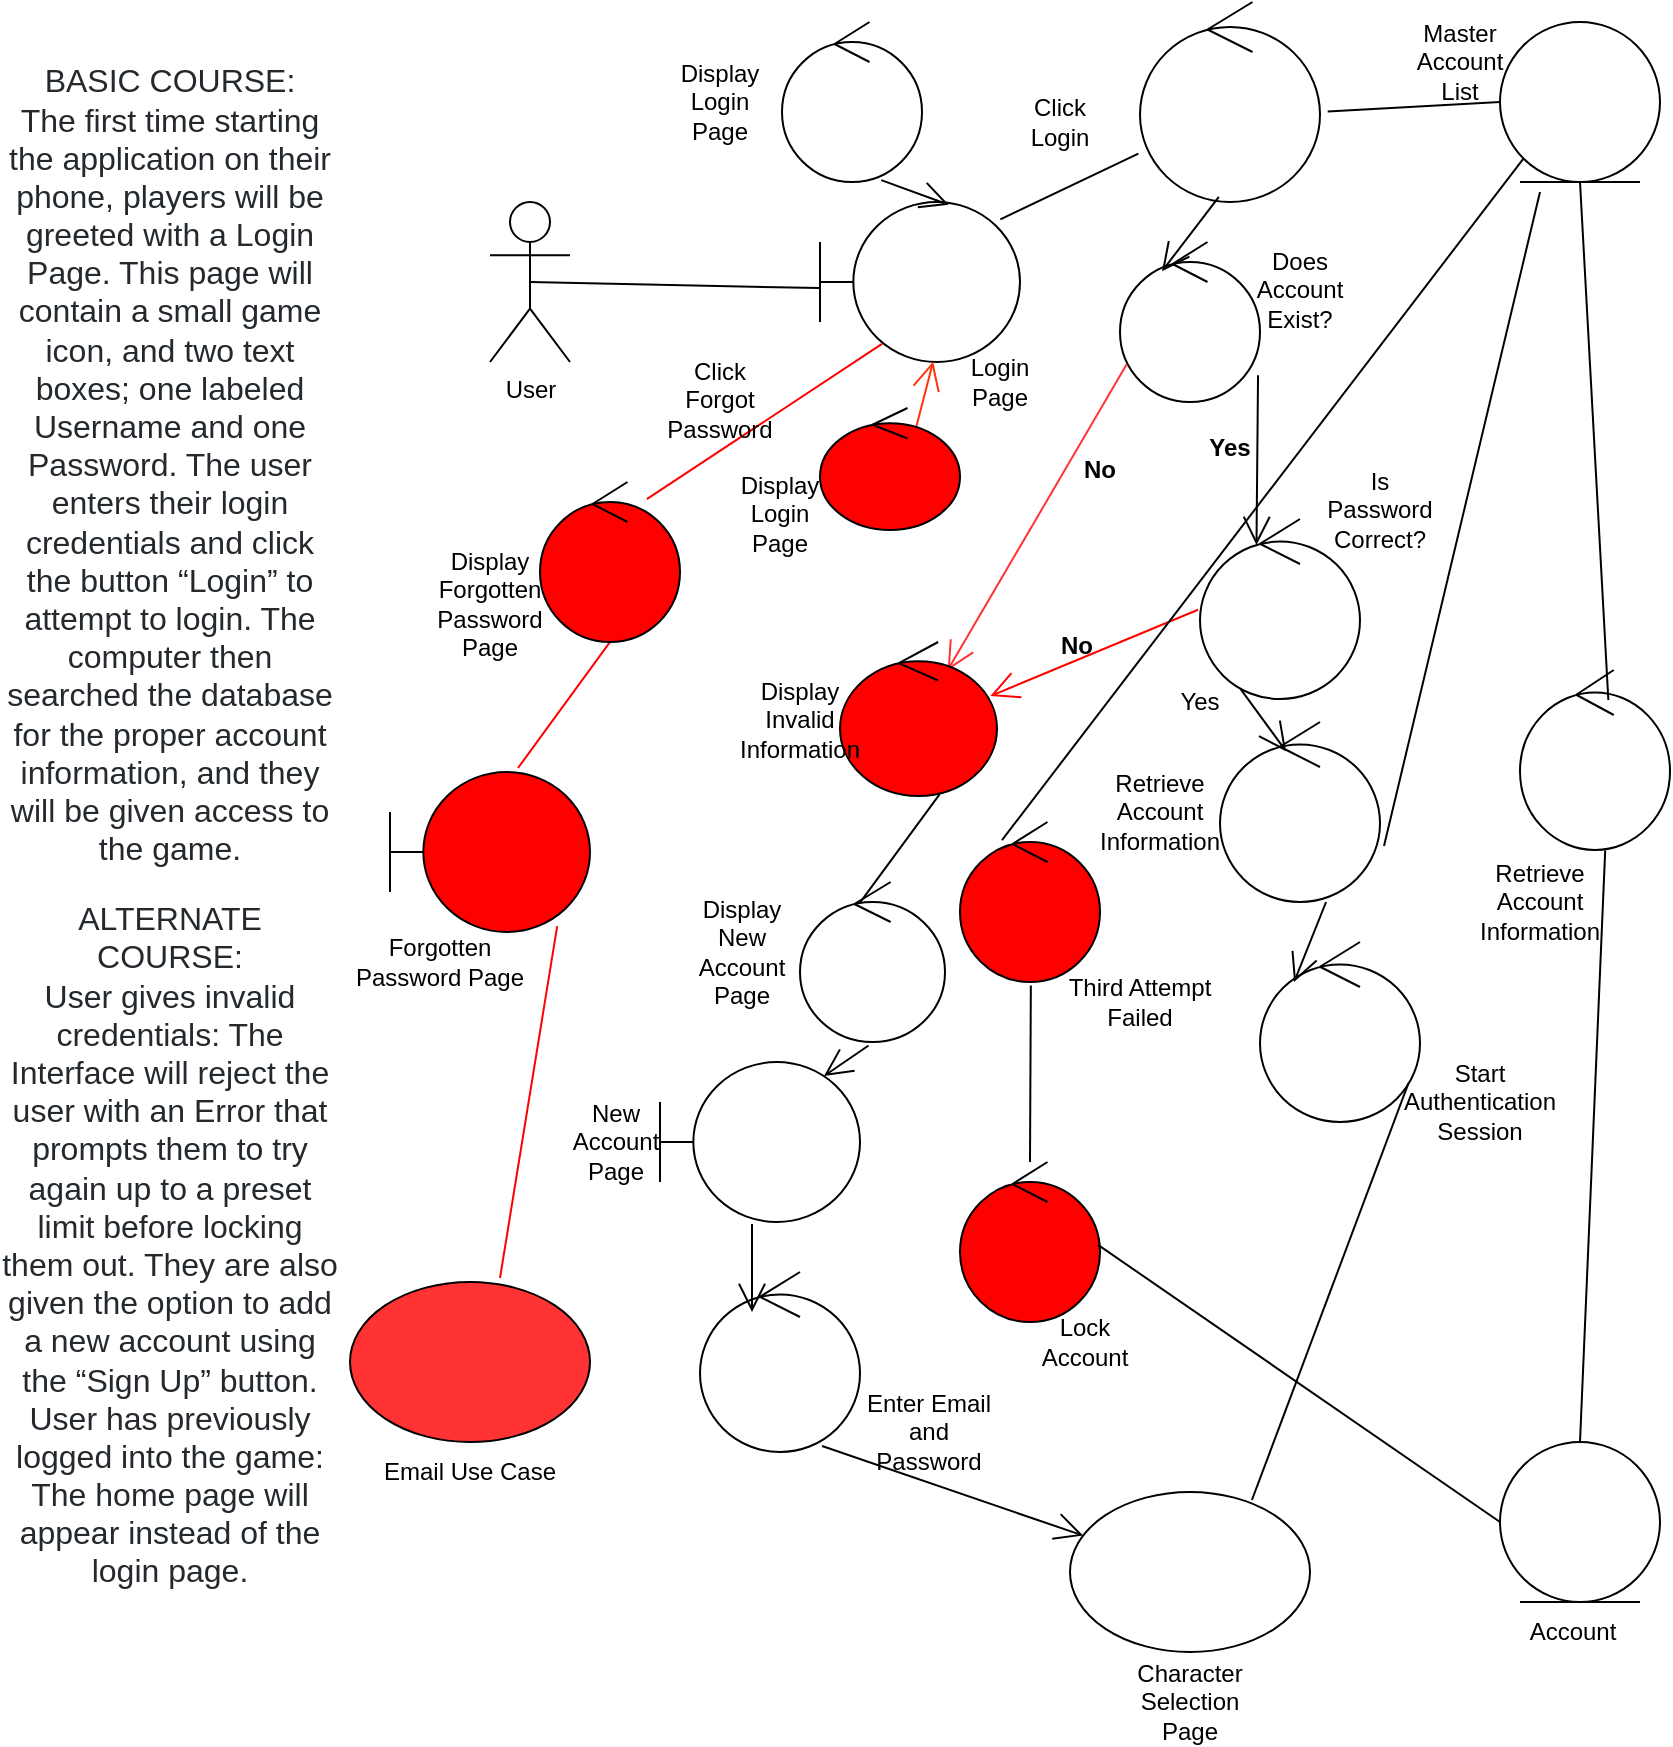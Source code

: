 <mxfile version="12.6.6" type="google"><diagram id="AB8owyxujY3WPx745u_T" name="Page-1"><mxGraphModel dx="1022" dy="738" grid="1" gridSize="10" guides="1" tooltips="1" connect="1" arrows="1" fold="1" page="1" pageScale="1" pageWidth="850" pageHeight="1100" math="0" shadow="0"><root><mxCell id="0"/><mxCell id="1" parent="0"/><mxCell id="XtR4Nqh6wVLS-pLx-GRw-1" value="User" style="shape=umlActor;verticalLabelPosition=bottom;labelBackgroundColor=#ffffff;verticalAlign=top;html=1;outlineConnect=0;" parent="1" vertex="1"><mxGeometry x="255" y="100" width="40" height="80" as="geometry"/></mxCell><mxCell id="XtR4Nqh6wVLS-pLx-GRw-2" value="" style="shape=umlBoundary;whiteSpace=wrap;html=1;" parent="1" vertex="1"><mxGeometry x="420" y="100" width="100" height="80" as="geometry"/></mxCell><mxCell id="XtR4Nqh6wVLS-pLx-GRw-3" value="" style="ellipse;shape=umlControl;whiteSpace=wrap;html=1;" parent="1" vertex="1"><mxGeometry x="401" y="10" width="70" height="80" as="geometry"/></mxCell><mxCell id="XtR4Nqh6wVLS-pLx-GRw-4" value="" style="endArrow=none;html=1;exitX=0.5;exitY=0.5;exitDx=0;exitDy=0;exitPerimeter=0;entryX=-0.004;entryY=0.538;entryDx=0;entryDy=0;entryPerimeter=0;" parent="1" source="XtR4Nqh6wVLS-pLx-GRw-1" target="XtR4Nqh6wVLS-pLx-GRw-2" edge="1"><mxGeometry width="50" height="50" relative="1" as="geometry"><mxPoint x="120" y="270" as="sourcePoint"/><mxPoint x="170" y="220" as="targetPoint"/></mxGeometry></mxCell><mxCell id="XtR4Nqh6wVLS-pLx-GRw-5" value="" style="endArrow=open;endFill=1;endSize=12;html=1;exitX=0.709;exitY=0.988;exitDx=0;exitDy=0;exitPerimeter=0;entryX=0.644;entryY=0.017;entryDx=0;entryDy=0;entryPerimeter=0;" parent="1" source="XtR4Nqh6wVLS-pLx-GRw-3" target="XtR4Nqh6wVLS-pLx-GRw-2" edge="1"><mxGeometry width="160" relative="1" as="geometry"><mxPoint x="300" y="80" as="sourcePoint"/><mxPoint x="470" y="70" as="targetPoint"/></mxGeometry></mxCell><mxCell id="XtR4Nqh6wVLS-pLx-GRw-6" value="" style="ellipse;shape=umlControl;whiteSpace=wrap;html=1;" parent="1" vertex="1"><mxGeometry x="580" width="90" height="100" as="geometry"/></mxCell><mxCell id="XtR4Nqh6wVLS-pLx-GRw-7" value="" style="endArrow=none;html=1;exitX=0.902;exitY=0.108;exitDx=0;exitDy=0;exitPerimeter=0;entryX=-0.009;entryY=0.758;entryDx=0;entryDy=0;entryPerimeter=0;" parent="1" source="XtR4Nqh6wVLS-pLx-GRw-2" target="XtR4Nqh6wVLS-pLx-GRw-6" edge="1"><mxGeometry width="50" height="50" relative="1" as="geometry"><mxPoint x="310" y="160" as="sourcePoint"/><mxPoint x="360" y="110" as="targetPoint"/></mxGeometry></mxCell><mxCell id="XtR4Nqh6wVLS-pLx-GRw-8" value="" style="endArrow=none;html=1;exitX=1.043;exitY=0.547;exitDx=0;exitDy=0;exitPerimeter=0;entryX=0;entryY=0.5;entryDx=0;entryDy=0;" parent="1" source="XtR4Nqh6wVLS-pLx-GRw-6" target="XtR4Nqh6wVLS-pLx-GRw-9" edge="1"><mxGeometry width="50" height="50" relative="1" as="geometry"><mxPoint x="430" y="80" as="sourcePoint"/><mxPoint x="480" y="44" as="targetPoint"/></mxGeometry></mxCell><mxCell id="XtR4Nqh6wVLS-pLx-GRw-9" value="" style="ellipse;shape=umlEntity;whiteSpace=wrap;html=1;" parent="1" vertex="1"><mxGeometry x="760" y="10" width="80" height="80" as="geometry"/></mxCell><mxCell id="XtR4Nqh6wVLS-pLx-GRw-10" value="" style="ellipse;shape=umlControl;whiteSpace=wrap;html=1;" parent="1" vertex="1"><mxGeometry x="770" y="334" width="75" height="90" as="geometry"/></mxCell><mxCell id="XtR4Nqh6wVLS-pLx-GRw-11" value="" style="endArrow=none;html=1;entryX=0.5;entryY=1;entryDx=0;entryDy=0;exitX=0.589;exitY=0.167;exitDx=0;exitDy=0;exitPerimeter=0;" parent="1" source="XtR4Nqh6wVLS-pLx-GRw-10" target="XtR4Nqh6wVLS-pLx-GRw-9" edge="1"><mxGeometry width="50" height="50" relative="1" as="geometry"><mxPoint x="310" y="290" as="sourcePoint"/><mxPoint x="360" y="240" as="targetPoint"/></mxGeometry></mxCell><mxCell id="XtR4Nqh6wVLS-pLx-GRw-12" value="" style="ellipse;shape=umlEntity;whiteSpace=wrap;html=1;" parent="1" vertex="1"><mxGeometry x="760" y="720" width="80" height="80" as="geometry"/></mxCell><mxCell id="XtR4Nqh6wVLS-pLx-GRw-13" value="" style="endArrow=none;html=1;entryX=0.568;entryY=1.002;entryDx=0;entryDy=0;entryPerimeter=0;exitX=0.5;exitY=0;exitDx=0;exitDy=0;" parent="1" source="XtR4Nqh6wVLS-pLx-GRw-12" target="XtR4Nqh6wVLS-pLx-GRw-10" edge="1"><mxGeometry width="50" height="50" relative="1" as="geometry"><mxPoint x="520" y="390" as="sourcePoint"/><mxPoint x="540" y="300" as="targetPoint"/></mxGeometry></mxCell><mxCell id="XtR4Nqh6wVLS-pLx-GRw-16" value="" style="ellipse;shape=umlControl;whiteSpace=wrap;html=1;" parent="1" vertex="1"><mxGeometry x="570" y="120" width="70" height="80" as="geometry"/></mxCell><mxCell id="XtR4Nqh6wVLS-pLx-GRw-17" value="" style="endArrow=open;endFill=1;endSize=12;html=1;exitX=0.438;exitY=0.974;exitDx=0;exitDy=0;exitPerimeter=0;entryX=0.3;entryY=0.183;entryDx=0;entryDy=0;entryPerimeter=0;" parent="1" source="XtR4Nqh6wVLS-pLx-GRw-6" target="XtR4Nqh6wVLS-pLx-GRw-16" edge="1"><mxGeometry width="160" relative="1" as="geometry"><mxPoint x="190" y="370" as="sourcePoint"/><mxPoint x="350" y="370" as="targetPoint"/></mxGeometry></mxCell><mxCell id="XtR4Nqh6wVLS-pLx-GRw-18" value="" style="endArrow=open;endFill=1;endSize=12;html=1;exitX=0.986;exitY=0.833;exitDx=0;exitDy=0;exitPerimeter=0;entryX=0.353;entryY=0.144;entryDx=0;entryDy=0;entryPerimeter=0;" parent="1" source="XtR4Nqh6wVLS-pLx-GRw-16" target="XtR4Nqh6wVLS-pLx-GRw-24" edge="1"><mxGeometry width="160" relative="1" as="geometry"><mxPoint x="350" y="230" as="sourcePoint"/><mxPoint x="400" y="250" as="targetPoint"/></mxGeometry></mxCell><mxCell id="XtR4Nqh6wVLS-pLx-GRw-19" value="" style="endArrow=open;endFill=1;endSize=12;html=1;exitX=0.049;exitY=0.763;exitDx=0;exitDy=0;exitPerimeter=0;entryX=0.686;entryY=0.183;entryDx=0;entryDy=0;entryPerimeter=0;strokeColor=#FF3333;" parent="1" source="XtR4Nqh6wVLS-pLx-GRw-16" target="XtR4Nqh6wVLS-pLx-GRw-23" edge="1"><mxGeometry width="160" relative="1" as="geometry"><mxPoint x="190" y="340" as="sourcePoint"/><mxPoint x="270" y="260" as="targetPoint"/></mxGeometry></mxCell><mxCell id="XtR4Nqh6wVLS-pLx-GRw-21" value="Yes" style="text;align=center;fontStyle=1;verticalAlign=middle;spacingLeft=3;spacingRight=3;strokeColor=none;rotatable=0;points=[[0,0.5],[1,0.5]];portConstraint=eastwest;" parent="1" vertex="1"><mxGeometry x="585" y="209" width="80" height="26" as="geometry"/></mxCell><mxCell id="XtR4Nqh6wVLS-pLx-GRw-22" value="No" style="text;align=center;fontStyle=1;verticalAlign=middle;spacingLeft=3;spacingRight=3;strokeColor=none;rotatable=0;points=[[0,0.5],[1,0.5]];portConstraint=eastwest;" parent="1" vertex="1"><mxGeometry x="520" y="220" width="80" height="26" as="geometry"/></mxCell><mxCell id="XtR4Nqh6wVLS-pLx-GRw-23" value="" style="ellipse;shape=umlControl;whiteSpace=wrap;html=1;fillColor=#FF0000;" parent="1" vertex="1"><mxGeometry x="430" y="320" width="78.5" height="77" as="geometry"/></mxCell><mxCell id="XtR4Nqh6wVLS-pLx-GRw-24" value="" style="ellipse;shape=umlControl;whiteSpace=wrap;html=1;" parent="1" vertex="1"><mxGeometry x="610" y="258.5" width="80" height="90" as="geometry"/></mxCell><mxCell id="XtR4Nqh6wVLS-pLx-GRw-25" value="" style="ellipse;shape=umlControl;whiteSpace=wrap;html=1;" parent="1" vertex="1"><mxGeometry x="620" y="360" width="80" height="90" as="geometry"/></mxCell><mxCell id="XtR4Nqh6wVLS-pLx-GRw-27" value="" style="ellipse;shape=umlControl;whiteSpace=wrap;html=1;" parent="1" vertex="1"><mxGeometry x="640" y="470" width="80" height="90" as="geometry"/></mxCell><mxCell id="XtR4Nqh6wVLS-pLx-GRw-31" value="" style="endArrow=open;endFill=1;endSize=12;html=1;entryX=0.566;entryY=0.997;entryDx=0;entryDy=0;entryPerimeter=0;strokeColor=#FF330A;" parent="1" target="XtR4Nqh6wVLS-pLx-GRw-2" edge="1"><mxGeometry width="160" relative="1" as="geometry"><mxPoint x="461" y="240" as="sourcePoint"/><mxPoint x="290" y="400" as="targetPoint"/></mxGeometry></mxCell><mxCell id="XtR4Nqh6wVLS-pLx-GRw-32" value="" style="endArrow=none;html=1;entryX=0.31;entryY=0.887;entryDx=0;entryDy=0;entryPerimeter=0;exitX=0.763;exitY=0.107;exitDx=0;exitDy=0;exitPerimeter=0;strokeColor=#FF0000;" parent="1" source="XtR4Nqh6wVLS-pLx-GRw-36" target="XtR4Nqh6wVLS-pLx-GRw-2" edge="1"><mxGeometry width="50" height="50" relative="1" as="geometry"><mxPoint x="130" y="250" as="sourcePoint"/><mxPoint x="200" y="300" as="targetPoint"/></mxGeometry></mxCell><mxCell id="XtR4Nqh6wVLS-pLx-GRw-33" value="" style="endArrow=none;html=1;entryX=0.511;entryY=0.987;entryDx=0;entryDy=0;entryPerimeter=0;exitX=0.64;exitY=-0.025;exitDx=0;exitDy=0;exitPerimeter=0;strokeColor=#FF0000;" parent="1" source="XtR4Nqh6wVLS-pLx-GRw-38" target="XtR4Nqh6wVLS-pLx-GRw-36" edge="1"><mxGeometry width="50" height="50" relative="1" as="geometry"><mxPoint x="286.62" y="372.24" as="sourcePoint"/><mxPoint x="130" y="370" as="targetPoint"/></mxGeometry></mxCell><mxCell id="XtR4Nqh6wVLS-pLx-GRw-35" value="" style="endArrow=none;html=1;entryX=0.836;entryY=0.963;entryDx=0;entryDy=0;entryPerimeter=0;strokeColor=#FF0000;" parent="1" target="XtR4Nqh6wVLS-pLx-GRw-38" edge="1"><mxGeometry width="50" height="50" relative="1" as="geometry"><mxPoint x="260" y="638" as="sourcePoint"/><mxPoint x="290" y="620" as="targetPoint"/></mxGeometry></mxCell><mxCell id="XtR4Nqh6wVLS-pLx-GRw-36" value="" style="ellipse;shape=umlControl;whiteSpace=wrap;html=1;fillColor=#FF0000;" parent="1" vertex="1"><mxGeometry x="280" y="240" width="70" height="80" as="geometry"/></mxCell><mxCell id="XtR4Nqh6wVLS-pLx-GRw-38" value="" style="shape=umlBoundary;whiteSpace=wrap;html=1;fillColor=#FF0000;" parent="1" vertex="1"><mxGeometry x="205" y="385" width="100" height="80" as="geometry"/></mxCell><mxCell id="XtR4Nqh6wVLS-pLx-GRw-40" value="" style="endArrow=open;endFill=1;endSize=12;html=1;exitX=0.253;exitY=0.944;exitDx=0;exitDy=0;exitPerimeter=0;entryX=0.413;entryY=0.162;entryDx=0;entryDy=0;entryPerimeter=0;" parent="1" source="XtR4Nqh6wVLS-pLx-GRw-24" target="XtR4Nqh6wVLS-pLx-GRw-25" edge="1"><mxGeometry width="160" relative="1" as="geometry"><mxPoint x="380" y="610" as="sourcePoint"/><mxPoint x="540" y="610" as="targetPoint"/></mxGeometry></mxCell><mxCell id="XtR4Nqh6wVLS-pLx-GRw-42" value="" style="endArrow=none;html=1;entryX=0.928;entryY=0.784;entryDx=0;entryDy=0;entryPerimeter=0;exitX=0.758;exitY=0.05;exitDx=0;exitDy=0;exitPerimeter=0;" parent="1" source="R3Lhr5C4vbw91D0kOu7A-13" target="XtR4Nqh6wVLS-pLx-GRw-27" edge="1"><mxGeometry width="50" height="50" relative="1" as="geometry"><mxPoint x="650" y="710" as="sourcePoint"/><mxPoint x="460" y="590" as="targetPoint"/></mxGeometry></mxCell><mxCell id="XtR4Nqh6wVLS-pLx-GRw-43" value="" style="ellipse;shape=umlControl;whiteSpace=wrap;html=1;fillColor=#FFFFFF;" parent="1" vertex="1"><mxGeometry x="410" y="440" width="72.5" height="80" as="geometry"/></mxCell><mxCell id="XtR4Nqh6wVLS-pLx-GRw-44" value="" style="endArrow=none;html=1;entryX=0.634;entryY=0.989;entryDx=0;entryDy=0;entryPerimeter=0;exitX=0.415;exitY=0.127;exitDx=0;exitDy=0;exitPerimeter=0;" parent="1" source="XtR4Nqh6wVLS-pLx-GRw-43" target="XtR4Nqh6wVLS-pLx-GRw-23" edge="1"><mxGeometry width="50" height="50" relative="1" as="geometry"><mxPoint x="320" y="360" as="sourcePoint"/><mxPoint x="370" y="310" as="targetPoint"/></mxGeometry></mxCell><mxCell id="XtR4Nqh6wVLS-pLx-GRw-45" value="" style="shape=umlBoundary;whiteSpace=wrap;html=1;fillColor=#FFFFFF;" parent="1" vertex="1"><mxGeometry x="340" y="530" width="100" height="80" as="geometry"/></mxCell><mxCell id="XtR4Nqh6wVLS-pLx-GRw-47" value="" style="ellipse;shape=umlControl;whiteSpace=wrap;html=1;fillColor=#FFFFFF;" parent="1" vertex="1"><mxGeometry x="360" y="635" width="80" height="90" as="geometry"/></mxCell><mxCell id="BAqlUOvSNHzJOT3lXjLT-1" value="" style="endArrow=open;endFill=1;endSize=12;html=1;exitX=-0.012;exitY=0.504;exitDx=0;exitDy=0;exitPerimeter=0;strokeColor=#FF0000;entryX=0.958;entryY=0.351;entryDx=0;entryDy=0;entryPerimeter=0;" parent="1" source="XtR4Nqh6wVLS-pLx-GRw-24" target="XtR4Nqh6wVLS-pLx-GRw-23" edge="1"><mxGeometry width="160" relative="1" as="geometry"><mxPoint x="470" y="520" as="sourcePoint"/><mxPoint x="520" y="300" as="targetPoint"/></mxGeometry></mxCell><mxCell id="BAqlUOvSNHzJOT3lXjLT-2" value="No" style="text;align=center;fontStyle=1;verticalAlign=middle;spacingLeft=3;spacingRight=3;strokeColor=none;rotatable=0;points=[[0,0.5],[1,0.5]];portConstraint=eastwest;" parent="1" vertex="1"><mxGeometry x="508.5" y="308" width="80" height="26" as="geometry"/></mxCell><mxCell id="q27Ez_SeE3eH9vMP9qWi-1" value="&lt;p style=&quot;box-sizing: border-box ; margin-top: 0px ; margin-bottom: 16px ; color: rgb(36 , 41 , 46) ; font-family: , &amp;#34;blinkmacsystemfont&amp;#34; , &amp;#34;segoe ui&amp;#34; , &amp;#34;helvetica&amp;#34; , &amp;#34;arial&amp;#34; , sans-serif , &amp;#34;apple color emoji&amp;#34; , &amp;#34;segoe ui emoji&amp;#34; ; font-size: 16px ; white-space: normal ; background-color: rgb(255 , 255 , 255)&quot;&gt;BASIC COURSE:&lt;br style=&quot;box-sizing: border-box&quot;&gt;The first time starting the application on their phone, players will be greeted with a Login Page. This page will contain a small game icon, and two text boxes; one labeled Username and one Password. The user enters their login credentials and click the button “Login” to attempt to login. The computer then searched the database for the proper account information, and they will be given access to the game.&lt;/p&gt;&lt;p style=&quot;box-sizing: border-box ; margin-top: 0px ; margin-bottom: 16px ; color: rgb(36 , 41 , 46) ; font-family: , &amp;#34;blinkmacsystemfont&amp;#34; , &amp;#34;segoe ui&amp;#34; , &amp;#34;helvetica&amp;#34; , &amp;#34;arial&amp;#34; , sans-serif , &amp;#34;apple color emoji&amp;#34; , &amp;#34;segoe ui emoji&amp;#34; ; font-size: 16px ; white-space: normal ; background-color: rgb(255 , 255 , 255)&quot;&gt;ALTERNATE COURSE:&lt;br style=&quot;box-sizing: border-box&quot;&gt;User gives invalid credentials: The Interface will reject the user with an Error that prompts them to try again up to a preset limit before locking them out. They are also given the option to add a new account using the “Sign Up” button. User has previously logged into the game: The home page will appear instead of the login page.&lt;/p&gt;" style="text;html=1;strokeColor=none;fillColor=none;align=center;verticalAlign=middle;whiteSpace=wrap;rounded=0;" parent="1" vertex="1"><mxGeometry x="10" y="40" width="170" height="760" as="geometry"/></mxCell><mxCell id="r7vVSh4na8Vh7YR-51OT-1" value="" style="ellipse;shape=umlControl;whiteSpace=wrap;html=1;fillColor=#FF0000;" parent="1" vertex="1"><mxGeometry x="490" y="410" width="70" height="80" as="geometry"/></mxCell><mxCell id="r7vVSh4na8Vh7YR-51OT-2" value="" style="ellipse;shape=umlControl;whiteSpace=wrap;html=1;fillColor=#FF0000;" parent="1" vertex="1"><mxGeometry x="490" y="580" width="70" height="80" as="geometry"/></mxCell><mxCell id="r7vVSh4na8Vh7YR-51OT-3" value="" style="endArrow=none;html=1;entryX=0.506;entryY=1.022;entryDx=0;entryDy=0;entryPerimeter=0;" parent="1" source="r7vVSh4na8Vh7YR-51OT-2" target="r7vVSh4na8Vh7YR-51OT-1" edge="1"><mxGeometry width="50" height="50" relative="1" as="geometry"><mxPoint x="470" y="560" as="sourcePoint"/><mxPoint x="520" y="510" as="targetPoint"/></mxGeometry></mxCell><mxCell id="r7vVSh4na8Vh7YR-51OT-4" value="" style="endArrow=none;html=1;entryX=0;entryY=1;entryDx=0;entryDy=0;exitX=0.3;exitY=0.113;exitDx=0;exitDy=0;exitPerimeter=0;" parent="1" source="r7vVSh4na8Vh7YR-51OT-1" target="XtR4Nqh6wVLS-pLx-GRw-9" edge="1"><mxGeometry width="50" height="50" relative="1" as="geometry"><mxPoint x="480" y="420" as="sourcePoint"/><mxPoint x="530" y="370" as="targetPoint"/></mxGeometry></mxCell><mxCell id="r7vVSh4na8Vh7YR-51OT-5" value="" style="endArrow=none;html=1;entryX=0;entryY=0.5;entryDx=0;entryDy=0;exitX=0.986;exitY=0.518;exitDx=0;exitDy=0;exitPerimeter=0;" parent="1" source="r7vVSh4na8Vh7YR-51OT-2" target="XtR4Nqh6wVLS-pLx-GRw-12" edge="1"><mxGeometry width="50" height="50" relative="1" as="geometry"><mxPoint x="640" y="820" as="sourcePoint"/><mxPoint x="690" y="770" as="targetPoint"/></mxGeometry></mxCell><mxCell id="R3Lhr5C4vbw91D0kOu7A-1" value="" style="ellipse;whiteSpace=wrap;html=1;fillColor=#FF3333;" parent="1" vertex="1"><mxGeometry x="185" y="640" width="120" height="80" as="geometry"/></mxCell><mxCell id="R3Lhr5C4vbw91D0kOu7A-3" value="Email Use Case" style="text;html=1;strokeColor=none;fillColor=none;align=center;verticalAlign=middle;whiteSpace=wrap;rounded=0;" parent="1" vertex="1"><mxGeometry x="200" y="725" width="90" height="20" as="geometry"/></mxCell><mxCell id="R3Lhr5C4vbw91D0kOu7A-4" value="Forgotten Password Page" style="text;html=1;strokeColor=none;fillColor=none;align=center;verticalAlign=middle;whiteSpace=wrap;rounded=0;" parent="1" vertex="1"><mxGeometry x="180" y="470" width="100" height="20" as="geometry"/></mxCell><mxCell id="R3Lhr5C4vbw91D0kOu7A-6" value="Click Forgot Password" style="text;html=1;strokeColor=none;fillColor=none;align=center;verticalAlign=middle;whiteSpace=wrap;rounded=0;" parent="1" vertex="1"><mxGeometry x="350" y="189" width="40" height="20" as="geometry"/></mxCell><mxCell id="R3Lhr5C4vbw91D0kOu7A-7" value="" style="endArrow=none;html=1;entryX=0.25;entryY=1.063;entryDx=0;entryDy=0;exitX=1.025;exitY=0.689;exitDx=0;exitDy=0;exitPerimeter=0;entryPerimeter=0;" parent="1" source="XtR4Nqh6wVLS-pLx-GRw-25" target="XtR4Nqh6wVLS-pLx-GRw-9" edge="1"><mxGeometry width="50" height="50" relative="1" as="geometry"><mxPoint x="730" y="400" as="sourcePoint"/><mxPoint x="770" y="290" as="targetPoint"/></mxGeometry></mxCell><mxCell id="R3Lhr5C4vbw91D0kOu7A-8" value="Yes" style="text;html=1;strokeColor=none;fillColor=none;align=center;verticalAlign=middle;whiteSpace=wrap;rounded=0;" parent="1" vertex="1"><mxGeometry x="590" y="340" width="40" height="20" as="geometry"/></mxCell><mxCell id="R3Lhr5C4vbw91D0kOu7A-10" value="Click Login" style="text;html=1;strokeColor=none;fillColor=none;align=center;verticalAlign=middle;whiteSpace=wrap;rounded=0;" parent="1" vertex="1"><mxGeometry x="520" y="50" width="40" height="20" as="geometry"/></mxCell><mxCell id="R3Lhr5C4vbw91D0kOu7A-12" value="" style="endArrow=open;endFill=1;endSize=12;html=1;exitX=0.663;exitY=1;exitDx=0;exitDy=0;exitPerimeter=0;entryX=0.213;entryY=0.222;entryDx=0;entryDy=0;entryPerimeter=0;" parent="1" source="XtR4Nqh6wVLS-pLx-GRw-25" target="XtR4Nqh6wVLS-pLx-GRw-27" edge="1"><mxGeometry width="160" relative="1" as="geometry"><mxPoint x="550" y="700" as="sourcePoint"/><mxPoint x="710" y="700" as="targetPoint"/></mxGeometry></mxCell><mxCell id="R3Lhr5C4vbw91D0kOu7A-13" value="" style="ellipse;whiteSpace=wrap;html=1;fillColor=#FFFFFF;" parent="1" vertex="1"><mxGeometry x="545" y="745" width="120" height="80" as="geometry"/></mxCell><mxCell id="R3Lhr5C4vbw91D0kOu7A-14" value="Character Selection Page" style="text;html=1;strokeColor=none;fillColor=none;align=center;verticalAlign=middle;whiteSpace=wrap;rounded=0;" parent="1" vertex="1"><mxGeometry x="585" y="840" width="40" height="20" as="geometry"/></mxCell><mxCell id="R3Lhr5C4vbw91D0kOu7A-15" value="Display Forgotten Password Page" style="text;html=1;strokeColor=none;fillColor=none;align=center;verticalAlign=middle;whiteSpace=wrap;rounded=0;" parent="1" vertex="1"><mxGeometry x="235" y="291" width="40" height="20" as="geometry"/></mxCell><mxCell id="R3Lhr5C4vbw91D0kOu7A-18" value="Account" style="text;html=1;strokeColor=none;fillColor=none;align=center;verticalAlign=middle;whiteSpace=wrap;rounded=0;" parent="1" vertex="1"><mxGeometry x="763" y="805" width="67" height="20" as="geometry"/></mxCell><mxCell id="R3Lhr5C4vbw91D0kOu7A-20" value="Lock Account" style="text;html=1;strokeColor=none;fillColor=none;align=center;verticalAlign=middle;whiteSpace=wrap;rounded=0;" parent="1" vertex="1"><mxGeometry x="520" y="660" width="65" height="20" as="geometry"/></mxCell><mxCell id="R3Lhr5C4vbw91D0kOu7A-21" value="Third Attempt Failed" style="text;html=1;strokeColor=none;fillColor=none;align=center;verticalAlign=middle;whiteSpace=wrap;rounded=0;" parent="1" vertex="1"><mxGeometry x="540" y="490" width="80" height="20" as="geometry"/></mxCell><mxCell id="R3Lhr5C4vbw91D0kOu7A-24" value="" style="endArrow=open;endFill=1;endSize=12;html=1;exitX=0.763;exitY=0.967;exitDx=0;exitDy=0;exitPerimeter=0;" parent="1" source="XtR4Nqh6wVLS-pLx-GRw-47" target="R3Lhr5C4vbw91D0kOu7A-13" edge="1"><mxGeometry width="160" relative="1" as="geometry"><mxPoint x="460" y="720" as="sourcePoint"/><mxPoint x="620" y="720" as="targetPoint"/></mxGeometry></mxCell><mxCell id="R3Lhr5C4vbw91D0kOu7A-25" value="" style="endArrow=open;endFill=1;endSize=12;html=1;exitX=0.46;exitY=1.013;exitDx=0;exitDy=0;exitPerimeter=0;entryX=0.325;entryY=0.222;entryDx=0;entryDy=0;entryPerimeter=0;" parent="1" source="XtR4Nqh6wVLS-pLx-GRw-45" target="XtR4Nqh6wVLS-pLx-GRw-47" edge="1"><mxGeometry width="160" relative="1" as="geometry"><mxPoint x="480" y="790" as="sourcePoint"/><mxPoint x="640" y="790" as="targetPoint"/></mxGeometry></mxCell><mxCell id="R3Lhr5C4vbw91D0kOu7A-26" value="" style="endArrow=open;endFill=1;endSize=12;html=1;exitX=0.473;exitY=1.022;exitDx=0;exitDy=0;exitPerimeter=0;entryX=0.82;entryY=0.088;entryDx=0;entryDy=0;entryPerimeter=0;" parent="1" source="XtR4Nqh6wVLS-pLx-GRw-43" target="XtR4Nqh6wVLS-pLx-GRw-45" edge="1"><mxGeometry width="160" relative="1" as="geometry"><mxPoint x="350" y="480" as="sourcePoint"/><mxPoint x="510" y="480" as="targetPoint"/></mxGeometry></mxCell><mxCell id="R3Lhr5C4vbw91D0kOu7A-27" value="Master Account List" style="text;html=1;strokeColor=none;fillColor=none;align=center;verticalAlign=middle;whiteSpace=wrap;rounded=0;" parent="1" vertex="1"><mxGeometry x="720" y="20" width="40" height="20" as="geometry"/></mxCell><mxCell id="R3Lhr5C4vbw91D0kOu7A-28" value="Retrieve Account Information" style="text;html=1;strokeColor=none;fillColor=none;align=center;verticalAlign=middle;whiteSpace=wrap;rounded=0;" parent="1" vertex="1"><mxGeometry x="760" y="440" width="40" height="20" as="geometry"/></mxCell><mxCell id="R3Lhr5C4vbw91D0kOu7A-30" value="New Account Page" style="text;html=1;strokeColor=none;fillColor=none;align=center;verticalAlign=middle;whiteSpace=wrap;rounded=0;" parent="1" vertex="1"><mxGeometry x="298" y="560" width="40" height="20" as="geometry"/></mxCell><mxCell id="R3Lhr5C4vbw91D0kOu7A-31" value="Display New Account Page" style="text;html=1;strokeColor=none;fillColor=none;align=center;verticalAlign=middle;whiteSpace=wrap;rounded=0;" parent="1" vertex="1"><mxGeometry x="361" y="465" width="40" height="20" as="geometry"/></mxCell><mxCell id="R3Lhr5C4vbw91D0kOu7A-32" value="Display Invalid Information" style="text;html=1;strokeColor=none;fillColor=none;align=center;verticalAlign=middle;whiteSpace=wrap;rounded=0;" parent="1" vertex="1"><mxGeometry x="390" y="348.5" width="40" height="20" as="geometry"/></mxCell><mxCell id="R3Lhr5C4vbw91D0kOu7A-36" value="" style="ellipse;shape=umlControl;whiteSpace=wrap;html=1;fillColor=#FF0000;" parent="1" vertex="1"><mxGeometry x="420" y="203" width="70" height="61" as="geometry"/></mxCell><mxCell id="R3Lhr5C4vbw91D0kOu7A-38" value="Does Account Exist?" style="text;html=1;strokeColor=none;fillColor=none;align=center;verticalAlign=middle;whiteSpace=wrap;rounded=0;" parent="1" vertex="1"><mxGeometry x="640" y="134" width="40" height="20" as="geometry"/></mxCell><mxCell id="R3Lhr5C4vbw91D0kOu7A-39" value="Is Password Correct?" style="text;html=1;strokeColor=none;fillColor=none;align=center;verticalAlign=middle;whiteSpace=wrap;rounded=0;" parent="1" vertex="1"><mxGeometry x="680" y="244" width="40" height="20" as="geometry"/></mxCell><mxCell id="R3Lhr5C4vbw91D0kOu7A-40" value="Retrieve Account Information" style="text;html=1;strokeColor=none;fillColor=none;align=center;verticalAlign=middle;whiteSpace=wrap;rounded=0;" parent="1" vertex="1"><mxGeometry x="570" y="395" width="40" height="20" as="geometry"/></mxCell><mxCell id="R3Lhr5C4vbw91D0kOu7A-41" value="Start Authentication Session" style="text;html=1;strokeColor=none;fillColor=none;align=center;verticalAlign=middle;whiteSpace=wrap;rounded=0;" parent="1" vertex="1"><mxGeometry x="730" y="540" width="40" height="20" as="geometry"/></mxCell><mxCell id="R3Lhr5C4vbw91D0kOu7A-42" value="Login Page" style="text;html=1;strokeColor=none;fillColor=none;align=center;verticalAlign=middle;whiteSpace=wrap;rounded=0;" parent="1" vertex="1"><mxGeometry x="490" y="180" width="40" height="20" as="geometry"/></mxCell><mxCell id="R3Lhr5C4vbw91D0kOu7A-43" value="Display Login Page" style="text;html=1;strokeColor=none;fillColor=none;align=center;verticalAlign=middle;whiteSpace=wrap;rounded=0;" parent="1" vertex="1"><mxGeometry x="350" y="40" width="40" height="20" as="geometry"/></mxCell><mxCell id="R3Lhr5C4vbw91D0kOu7A-44" value="Enter Email and Password" style="text;html=1;strokeColor=none;fillColor=none;align=center;verticalAlign=middle;whiteSpace=wrap;rounded=0;" parent="1" vertex="1"><mxGeometry x="439.5" y="705" width="69" height="20" as="geometry"/></mxCell><mxCell id="R3Lhr5C4vbw91D0kOu7A-50" value="Display Login Page" style="text;html=1;strokeColor=none;fillColor=none;align=center;verticalAlign=middle;whiteSpace=wrap;rounded=0;" parent="1" vertex="1"><mxGeometry x="380" y="246" width="40" height="20" as="geometry"/></mxCell></root></mxGraphModel></diagram></mxfile>